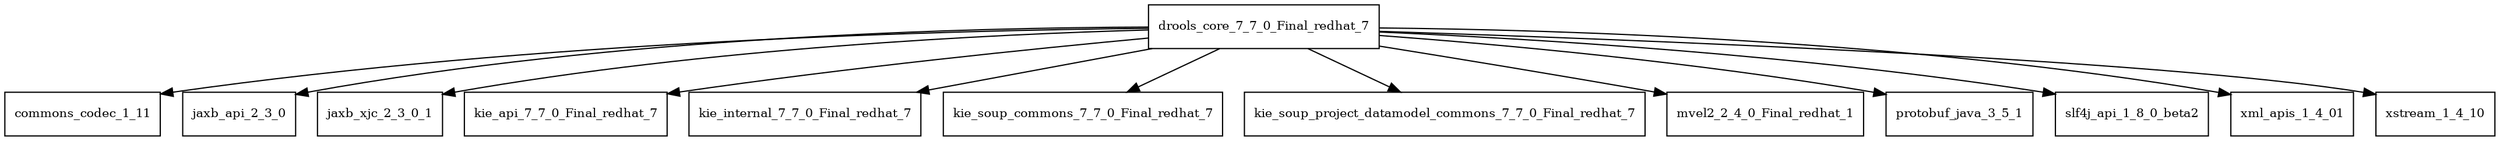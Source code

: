 digraph drools_core_7_7_0_Final_redhat_7_dependencies {
  node [shape = box, fontsize=10.0];
  drools_core_7_7_0_Final_redhat_7 -> commons_codec_1_11;
  drools_core_7_7_0_Final_redhat_7 -> jaxb_api_2_3_0;
  drools_core_7_7_0_Final_redhat_7 -> jaxb_xjc_2_3_0_1;
  drools_core_7_7_0_Final_redhat_7 -> kie_api_7_7_0_Final_redhat_7;
  drools_core_7_7_0_Final_redhat_7 -> kie_internal_7_7_0_Final_redhat_7;
  drools_core_7_7_0_Final_redhat_7 -> kie_soup_commons_7_7_0_Final_redhat_7;
  drools_core_7_7_0_Final_redhat_7 -> kie_soup_project_datamodel_commons_7_7_0_Final_redhat_7;
  drools_core_7_7_0_Final_redhat_7 -> mvel2_2_4_0_Final_redhat_1;
  drools_core_7_7_0_Final_redhat_7 -> protobuf_java_3_5_1;
  drools_core_7_7_0_Final_redhat_7 -> slf4j_api_1_8_0_beta2;
  drools_core_7_7_0_Final_redhat_7 -> xml_apis_1_4_01;
  drools_core_7_7_0_Final_redhat_7 -> xstream_1_4_10;
}
